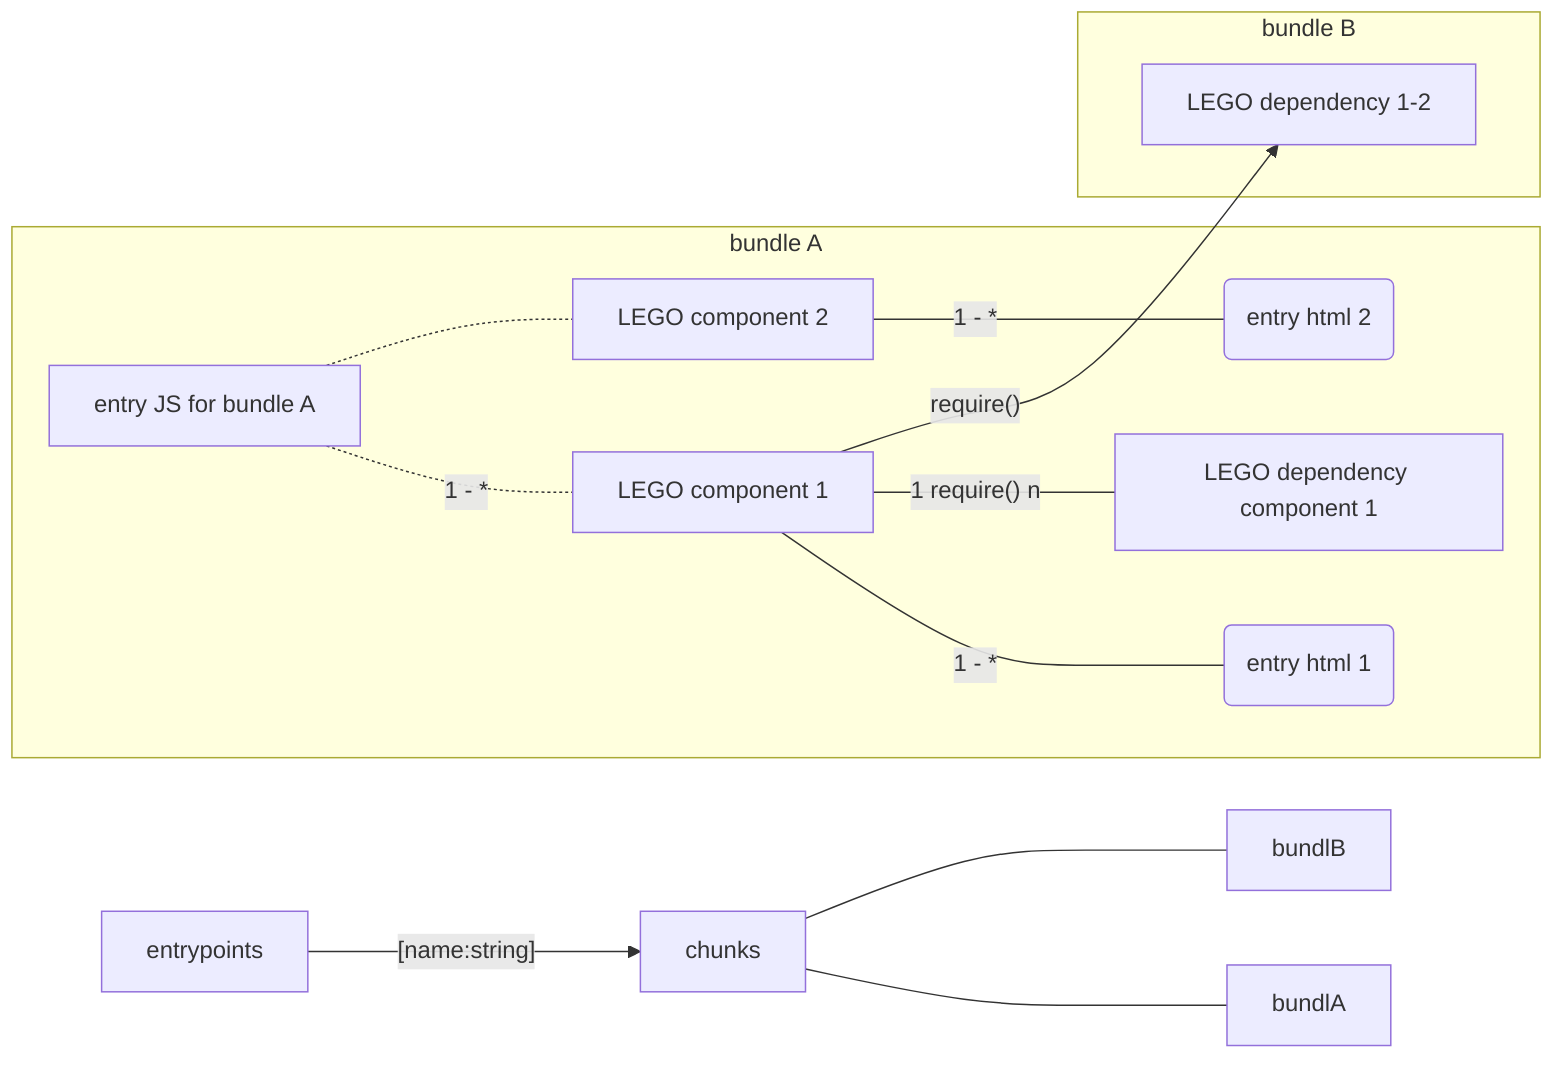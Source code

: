 graph LR;
entrypoints -->|&#91name:string&#93| chunks
chunks --- bundlA
chunks --- bundlB

subgraph bundle A
entryJs["entry JS for bundle A"] -.-|1 - *| lego1["LEGO component 1"]
entryJs -.- lego2["LEGO component 2"]
lego1 ---|1 - *| entryHtml1("entry html 1")


lego1 ---|1 require&#40&#41 n| dep1["LEGO dependency component 1"]

lego2 ---|1 - *| entryHtml2("entry html 2")
end

subgraph bundle B
dep1-2["LEGO dependency 1-2"]

lego1 -->|require&#40&#41| dep1-2
end